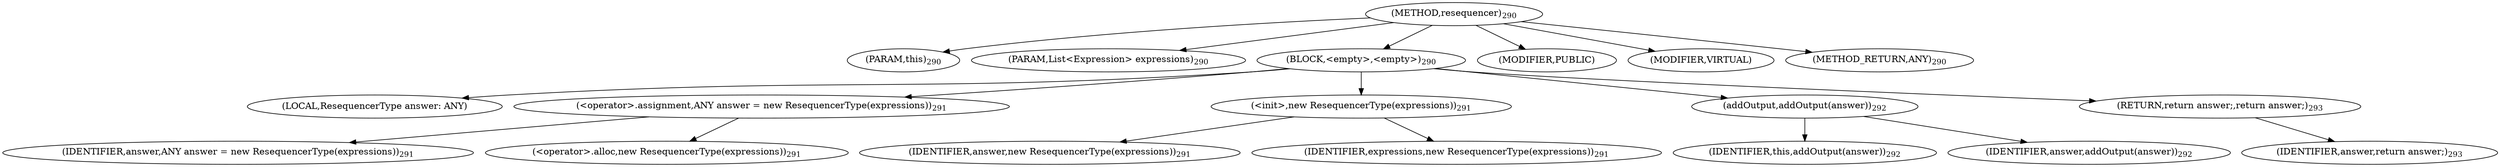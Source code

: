 digraph "resequencer" {  
"733" [label = <(METHOD,resequencer)<SUB>290</SUB>> ]
"68" [label = <(PARAM,this)<SUB>290</SUB>> ]
"734" [label = <(PARAM,List&lt;Expression&gt; expressions)<SUB>290</SUB>> ]
"735" [label = <(BLOCK,&lt;empty&gt;,&lt;empty&gt;)<SUB>290</SUB>> ]
"66" [label = <(LOCAL,ResequencerType answer: ANY)> ]
"736" [label = <(&lt;operator&gt;.assignment,ANY answer = new ResequencerType(expressions))<SUB>291</SUB>> ]
"737" [label = <(IDENTIFIER,answer,ANY answer = new ResequencerType(expressions))<SUB>291</SUB>> ]
"738" [label = <(&lt;operator&gt;.alloc,new ResequencerType(expressions))<SUB>291</SUB>> ]
"739" [label = <(&lt;init&gt;,new ResequencerType(expressions))<SUB>291</SUB>> ]
"65" [label = <(IDENTIFIER,answer,new ResequencerType(expressions))<SUB>291</SUB>> ]
"740" [label = <(IDENTIFIER,expressions,new ResequencerType(expressions))<SUB>291</SUB>> ]
"741" [label = <(addOutput,addOutput(answer))<SUB>292</SUB>> ]
"67" [label = <(IDENTIFIER,this,addOutput(answer))<SUB>292</SUB>> ]
"742" [label = <(IDENTIFIER,answer,addOutput(answer))<SUB>292</SUB>> ]
"743" [label = <(RETURN,return answer;,return answer;)<SUB>293</SUB>> ]
"744" [label = <(IDENTIFIER,answer,return answer;)<SUB>293</SUB>> ]
"745" [label = <(MODIFIER,PUBLIC)> ]
"746" [label = <(MODIFIER,VIRTUAL)> ]
"747" [label = <(METHOD_RETURN,ANY)<SUB>290</SUB>> ]
  "733" -> "68" 
  "733" -> "734" 
  "733" -> "735" 
  "733" -> "745" 
  "733" -> "746" 
  "733" -> "747" 
  "735" -> "66" 
  "735" -> "736" 
  "735" -> "739" 
  "735" -> "741" 
  "735" -> "743" 
  "736" -> "737" 
  "736" -> "738" 
  "739" -> "65" 
  "739" -> "740" 
  "741" -> "67" 
  "741" -> "742" 
  "743" -> "744" 
}
